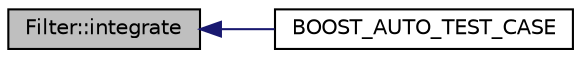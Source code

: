 digraph "Filter::integrate"
{
  edge [fontname="Helvetica",fontsize="10",labelfontname="Helvetica",labelfontsize="10"];
  node [fontname="Helvetica",fontsize="10",shape=record];
  rankdir="LR";
  Node8 [label="Filter::integrate",height=0.2,width=0.4,color="black", fillcolor="grey75", style="filled", fontcolor="black"];
  Node8 -> Node9 [dir="back",color="midnightblue",fontsize="10",style="solid"];
  Node9 [label="BOOST_AUTO_TEST_CASE",height=0.2,width=0.4,color="black", fillcolor="white", style="filled",URL="$test_8cpp.html#a72d5532cc8dd183e1c24bb1946f5f1ae"];
}
